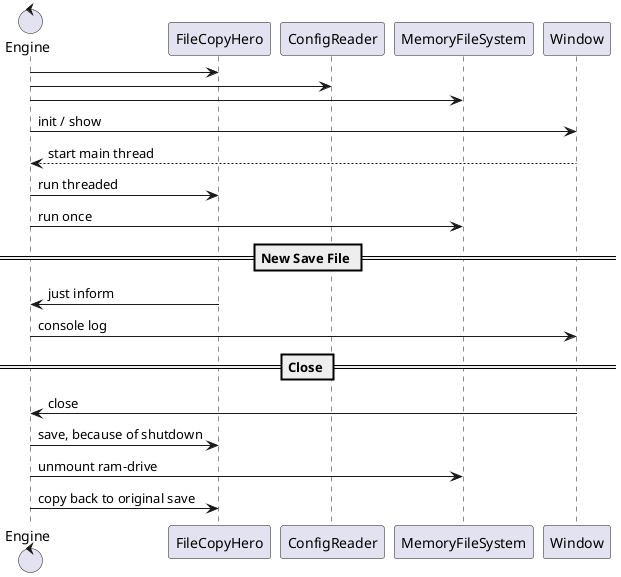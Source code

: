@startuml
control Engine
Engine -> FileCopyHero

Engine -> ConfigReader
Engine -> MemoryFileSystem
Engine -> Window: init / show
Window --> Engine: start main thread

Engine -> FileCopyHero: run threaded
Engine -> MemoryFileSystem: run once

== New Save File ==

FileCopyHero -> Engine: just inform
Engine -> Window: console log

== Close ==

Window -> Engine: close
Engine -> FileCopyHero: save, because of shutdown
Engine -> MemoryFileSystem: unmount ram-drive
Engine -> FileCopyHero: copy back to original save

@enduml